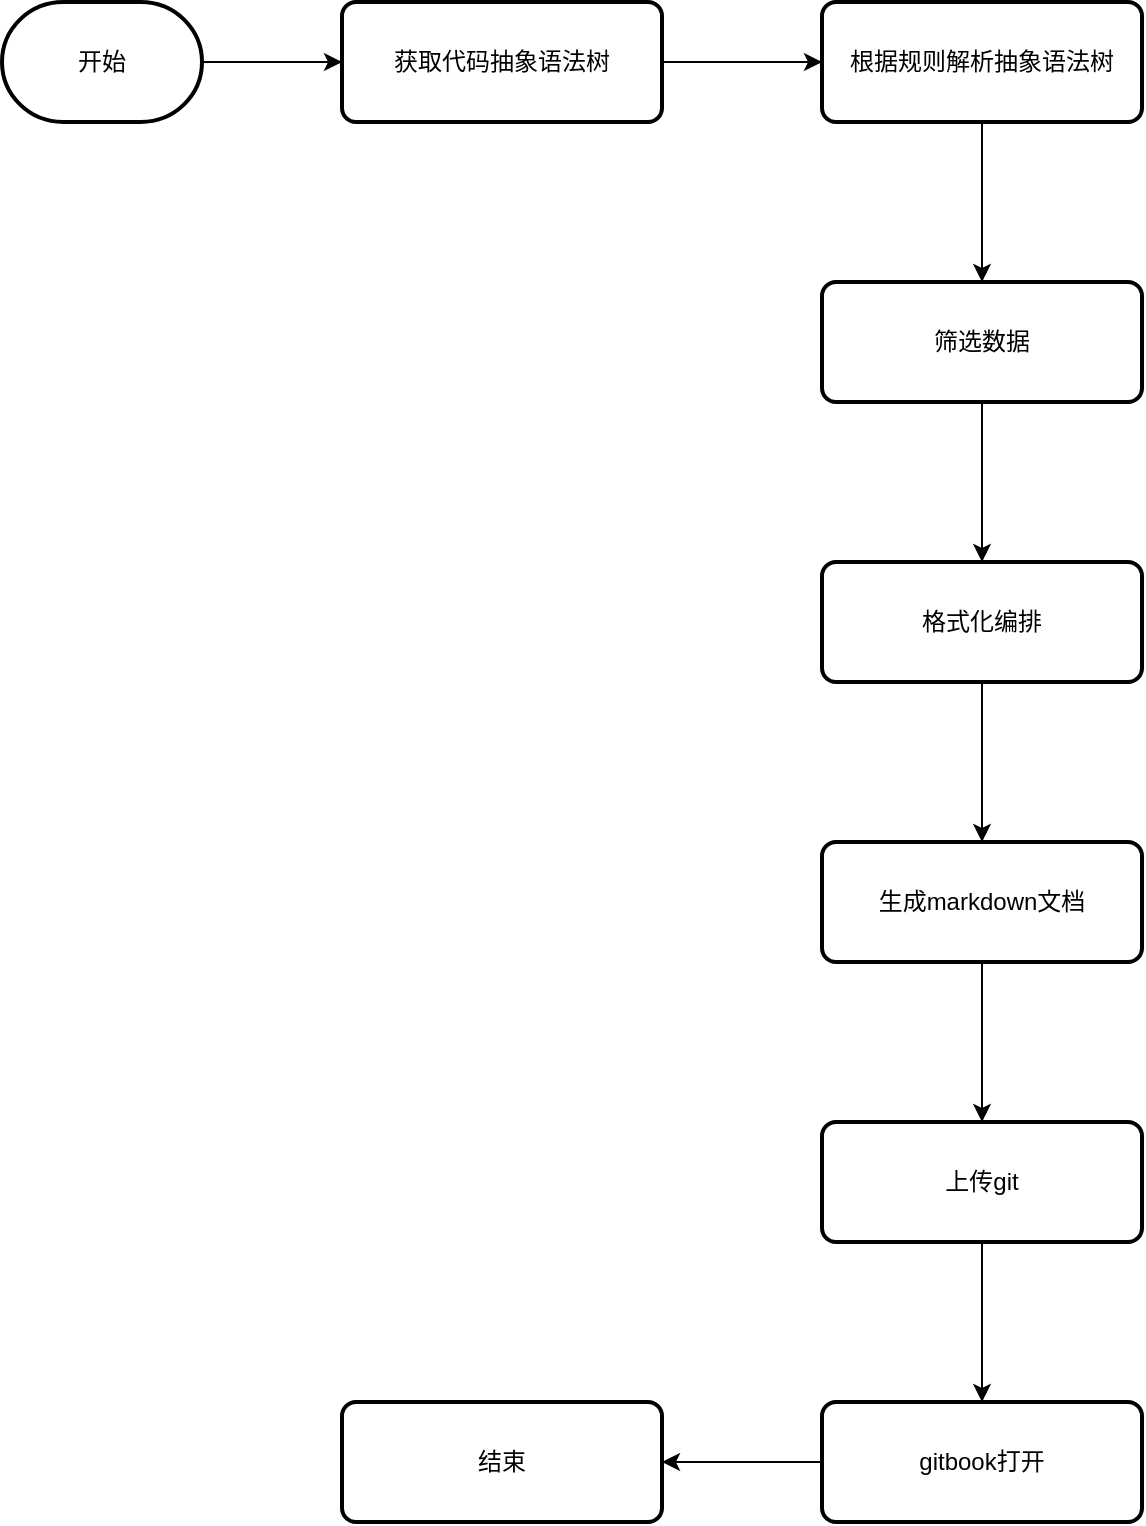 <mxfile version="12.3.6" type="github" pages="1">
  <diagram id="IaukWEQ2sbV7puGJuvU5" name="第 1 页">
    <mxGraphModel dx="946" dy="535" grid="1" gridSize="10" guides="1" tooltips="1" connect="1" arrows="1" fold="1" page="1" pageScale="1" pageWidth="827" pageHeight="1169" math="0" shadow="0">
      <root>
        <mxCell id="0"/>
        <mxCell id="1" parent="0"/>
        <mxCell id="sxSDfhsG-083m2mvdzm9-4" value="" style="edgeStyle=orthogonalEdgeStyle;rounded=0;orthogonalLoop=1;jettySize=auto;html=1;entryX=0;entryY=0.5;entryDx=0;entryDy=0;" edge="1" parent="1" source="sxSDfhsG-083m2mvdzm9-2" target="sxSDfhsG-083m2mvdzm9-5">
          <mxGeometry relative="1" as="geometry">
            <mxPoint x="240" y="420" as="targetPoint"/>
          </mxGeometry>
        </mxCell>
        <mxCell id="sxSDfhsG-083m2mvdzm9-2" value="开始" style="strokeWidth=2;html=1;shape=mxgraph.flowchart.terminator;whiteSpace=wrap;" vertex="1" parent="1">
          <mxGeometry x="60" y="390" width="100" height="60" as="geometry"/>
        </mxCell>
        <mxCell id="sxSDfhsG-083m2mvdzm9-9" value="" style="edgeStyle=orthogonalEdgeStyle;rounded=0;orthogonalLoop=1;jettySize=auto;html=1;" edge="1" parent="1" source="sxSDfhsG-083m2mvdzm9-5" target="sxSDfhsG-083m2mvdzm9-8">
          <mxGeometry relative="1" as="geometry"/>
        </mxCell>
        <mxCell id="sxSDfhsG-083m2mvdzm9-5" value="获取代码抽象语法树" style="rounded=1;whiteSpace=wrap;html=1;absoluteArcSize=1;arcSize=14;strokeWidth=2;" vertex="1" parent="1">
          <mxGeometry x="230" y="390" width="160" height="60" as="geometry"/>
        </mxCell>
        <mxCell id="sxSDfhsG-083m2mvdzm9-11" value="" style="edgeStyle=orthogonalEdgeStyle;rounded=0;orthogonalLoop=1;jettySize=auto;html=1;" edge="1" parent="1" source="sxSDfhsG-083m2mvdzm9-8" target="sxSDfhsG-083m2mvdzm9-10">
          <mxGeometry relative="1" as="geometry"/>
        </mxCell>
        <mxCell id="sxSDfhsG-083m2mvdzm9-8" value="根据规则解析抽象语法树" style="rounded=1;whiteSpace=wrap;html=1;absoluteArcSize=1;arcSize=14;strokeWidth=2;" vertex="1" parent="1">
          <mxGeometry x="470" y="390" width="160" height="60" as="geometry"/>
        </mxCell>
        <mxCell id="sxSDfhsG-083m2mvdzm9-14" value="" style="edgeStyle=orthogonalEdgeStyle;rounded=0;orthogonalLoop=1;jettySize=auto;html=1;" edge="1" parent="1" source="sxSDfhsG-083m2mvdzm9-10" target="sxSDfhsG-083m2mvdzm9-13">
          <mxGeometry relative="1" as="geometry"/>
        </mxCell>
        <mxCell id="sxSDfhsG-083m2mvdzm9-10" value="筛选数据" style="rounded=1;whiteSpace=wrap;html=1;absoluteArcSize=1;arcSize=14;strokeWidth=2;" vertex="1" parent="1">
          <mxGeometry x="470" y="530" width="160" height="60" as="geometry"/>
        </mxCell>
        <mxCell id="sxSDfhsG-083m2mvdzm9-16" value="" style="edgeStyle=orthogonalEdgeStyle;rounded=0;orthogonalLoop=1;jettySize=auto;html=1;" edge="1" parent="1" source="sxSDfhsG-083m2mvdzm9-13" target="sxSDfhsG-083m2mvdzm9-15">
          <mxGeometry relative="1" as="geometry"/>
        </mxCell>
        <mxCell id="sxSDfhsG-083m2mvdzm9-13" value="格式化编排" style="rounded=1;whiteSpace=wrap;html=1;absoluteArcSize=1;arcSize=14;strokeWidth=2;" vertex="1" parent="1">
          <mxGeometry x="470" y="670" width="160" height="60" as="geometry"/>
        </mxCell>
        <mxCell id="sxSDfhsG-083m2mvdzm9-18" value="" style="edgeStyle=orthogonalEdgeStyle;rounded=0;orthogonalLoop=1;jettySize=auto;html=1;" edge="1" parent="1" source="sxSDfhsG-083m2mvdzm9-15" target="sxSDfhsG-083m2mvdzm9-17">
          <mxGeometry relative="1" as="geometry"/>
        </mxCell>
        <mxCell id="sxSDfhsG-083m2mvdzm9-15" value="生成markdown文档" style="rounded=1;whiteSpace=wrap;html=1;absoluteArcSize=1;arcSize=14;strokeWidth=2;" vertex="1" parent="1">
          <mxGeometry x="470" y="810" width="160" height="60" as="geometry"/>
        </mxCell>
        <mxCell id="sxSDfhsG-083m2mvdzm9-20" value="" style="edgeStyle=orthogonalEdgeStyle;rounded=0;orthogonalLoop=1;jettySize=auto;html=1;" edge="1" parent="1" source="sxSDfhsG-083m2mvdzm9-17" target="sxSDfhsG-083m2mvdzm9-19">
          <mxGeometry relative="1" as="geometry"/>
        </mxCell>
        <mxCell id="sxSDfhsG-083m2mvdzm9-17" value="上传git" style="rounded=1;whiteSpace=wrap;html=1;absoluteArcSize=1;arcSize=14;strokeWidth=2;" vertex="1" parent="1">
          <mxGeometry x="470" y="950" width="160" height="60" as="geometry"/>
        </mxCell>
        <mxCell id="sxSDfhsG-083m2mvdzm9-22" value="" style="edgeStyle=orthogonalEdgeStyle;rounded=0;orthogonalLoop=1;jettySize=auto;html=1;" edge="1" parent="1" source="sxSDfhsG-083m2mvdzm9-19" target="sxSDfhsG-083m2mvdzm9-21">
          <mxGeometry relative="1" as="geometry"/>
        </mxCell>
        <mxCell id="sxSDfhsG-083m2mvdzm9-19" value="gitbook打开" style="rounded=1;whiteSpace=wrap;html=1;absoluteArcSize=1;arcSize=14;strokeWidth=2;" vertex="1" parent="1">
          <mxGeometry x="470" y="1090" width="160" height="60" as="geometry"/>
        </mxCell>
        <mxCell id="sxSDfhsG-083m2mvdzm9-21" value="结束" style="rounded=1;whiteSpace=wrap;html=1;absoluteArcSize=1;arcSize=14;strokeWidth=2;" vertex="1" parent="1">
          <mxGeometry x="230" y="1090" width="160" height="60" as="geometry"/>
        </mxCell>
      </root>
    </mxGraphModel>
  </diagram>
</mxfile>
